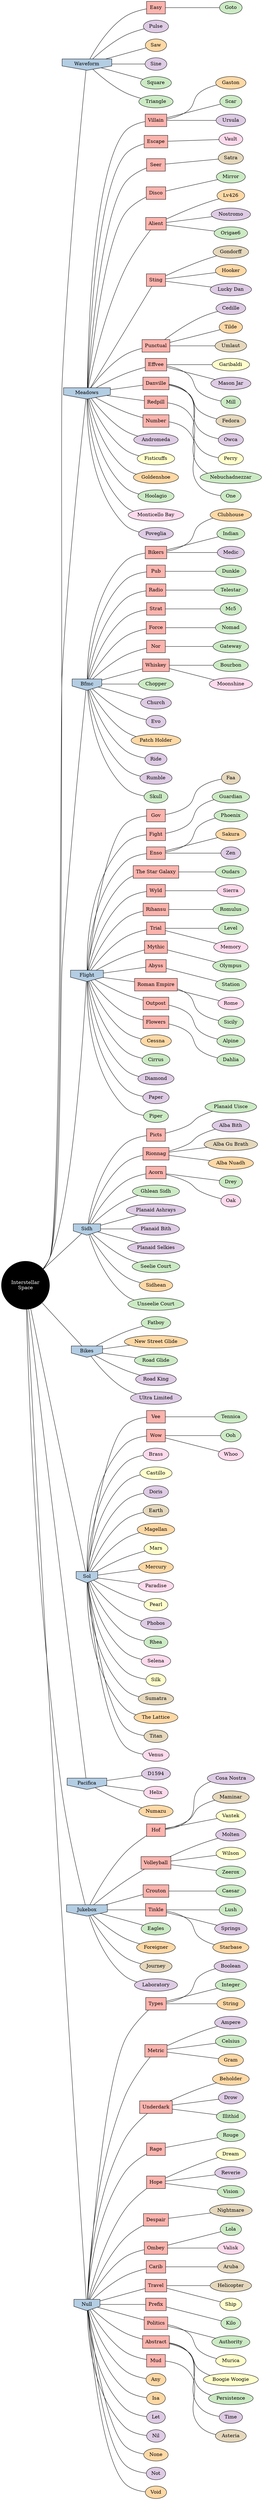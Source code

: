 digraph GALAXY {
	edge [arrowhead=none,arrowtail=none];
	splines = true;
	concentrate = true;
	overlap = false;
	dir = both;
	rankdir = LR;
	sep = .10;
	mindist = .2;

	isl [label="Interstellar\nSpace",color=black,fillcolor=black,fontcolor=white,style=filled,shape=circle];

	node [color=black,fillcolor="/pastel18/2",fontcolor=black,style=filled,shape=invhouse];
	isl -> { "Waveform"; "Meadows"; "Bfmc"; "Flight"; "Sidh"; "Bikes"; "Sol"; "Pacifica"; "Jukebox"; "Null"; }

	node [color=black, fillcolor="/pastel18/1", style=filled, shape=box];
	Waveform -> { "Easy"; }
	Meadows -> { "Villain"; "Escape"; "Seer"; "Disco"; "Alient"; "Sting"; "Punctual"; "Effvee"; "Danville"; "Redpill"; "Number"; }
	Bfmc -> { "Bikers"; "Pub"; "Radio"; "Strat"; "Force"; "Nor"; "Whiskey"; }
	Flight -> { "Gov"; "Fight"; "Enso"; "The Star Galaxy"; "Wyld"; "Rihansu"; "Trial"; "Mythic"; "Abyss"; "Roman Empire"; "Outpost"; "Flowers"; }
	Sidh -> { "Picts"; "Rionnag"; "Acorn"; }
	Bikes -> { }
	Sol -> { "Vee"; "Wow"; }
	Pacifica -> { }
	Jukebox -> { "Hof"; "Volleyball"; "Crouton"; "Tinkle"; }
	Null -> { "Types"; "Metric"; "Underdark"; "Rage"; "Hope"; "Despair"; "Ombey"; "Carib"; "Travel"; "Prefix"; "Politics"; "Abstract"; "Mud"; }

	node [color=black, style=filled, shape=ellipse];
	"Pulse" [fillcolor="/pastel18/4"];
	"Saw" [fillcolor="/pastel18/5"];
	"Sine" [fillcolor="/pastel18/4"];
	"Square" [fillcolor="/pastel18/3"];
	"Triangle" [fillcolor="/pastel18/3"];
	"Goto" [fillcolor="/pastel18/3"];
	"Andromeda" [fillcolor="/pastel18/4"];
	"Fisticuffs" [fillcolor="/pastel18/6"];
	"Goldenshoe" [fillcolor="/pastel18/5"];
	"Hoolagio" [fillcolor="/pastel18/3"];
	"Monticello Bay" [fillcolor="/pastel18/8"];
	"Poveglia" [fillcolor="/pastel18/4"];
	"Gaston" [fillcolor="/pastel18/5"];
	"Scar" [fillcolor="/pastel18/3"];
	"Ursula" [fillcolor="/pastel18/4"];
	"Vault" [fillcolor="/pastel18/8"];
	"Satra" [fillcolor="/pastel18/7"];
	"Mirror" [fillcolor="/pastel18/3"];
	"Lv426" [fillcolor="/pastel18/5"];
	"Nostromo" [fillcolor="/pastel18/4"];
	"Origae6" [fillcolor="/pastel18/3"];
	"Gondorff" [fillcolor="/pastel18/7"];
	"Hooker" [fillcolor="/pastel18/5"];
	"Lucky Dan" [fillcolor="/pastel18/4"];
	"Cedille" [fillcolor="/pastel18/4"];
	"Tilde" [fillcolor="/pastel18/5"];
	"Umlaut" [fillcolor="/pastel18/7"];
	"Garibaldi" [fillcolor="/pastel18/6"];
	"Mason Jar" [fillcolor="/pastel18/4"];
	"Mill" [fillcolor="/pastel18/3"];
	"Fedora" [fillcolor="/pastel18/7"];
	"Owca" [fillcolor="/pastel18/4"];
	"Perry" [fillcolor="/pastel18/6"];
	"Nebuchadnezzar" [fillcolor="/pastel18/3"];
	"One" [fillcolor="/pastel18/3"];
	"Chopper" [fillcolor="/pastel18/3"];
	"Church" [fillcolor="/pastel18/4"];
	"Evo" [fillcolor="/pastel18/4"];
	"Patch Holder" [fillcolor="/pastel18/5"];
	"Ride" [fillcolor="/pastel18/4"];
	"Rumble" [fillcolor="/pastel18/4"];
	"Skull" [fillcolor="/pastel18/3"];
	"Clubhouse" [fillcolor="/pastel18/5"];
	"Indian" [fillcolor="/pastel18/3"];
	"Medic" [fillcolor="/pastel18/4"];
	"Dunkle" [fillcolor="/pastel18/3"];
	"Telestar" [fillcolor="/pastel18/3"];
	"Mc5" [fillcolor="/pastel18/3"];
	"Nomad" [fillcolor="/pastel18/3"];
	"Gateway" [fillcolor="/pastel18/3"];
	"Bourbon" [fillcolor="/pastel18/3"];
	"Moonshine" [fillcolor="/pastel18/8"];
	"Cessna" [fillcolor="/pastel18/5"];
	"Cirrus" [fillcolor="/pastel18/3"];
	"Diamond" [fillcolor="/pastel18/4"];
	"Paper" [fillcolor="/pastel18/4"];
	"Piper" [fillcolor="/pastel18/3"];
	"Faa" [fillcolor="/pastel18/7"];
	"Guardian" [fillcolor="/pastel18/3"];
	"Phoenix" [fillcolor="/pastel18/3"];
	"Sakura" [fillcolor="/pastel18/5"];
	"Zen" [fillcolor="/pastel18/4"];
	"Oudars" [fillcolor="/pastel18/3"];
	"Sierra" [fillcolor="/pastel18/8"];
	"Romulus" [fillcolor="/pastel18/3"];
	"Level" [fillcolor="/pastel18/3"];
	"Memory" [fillcolor="/pastel18/8"];
	"Olympus" [fillcolor="/pastel18/3"];
	"Station" [fillcolor="/pastel18/3"];
	"Rome" [fillcolor="/pastel18/8"];
	"Sicily" [fillcolor="/pastel18/3"];
	"Alpine" [fillcolor="/pastel18/3"];
	"Dahlia" [fillcolor="/pastel18/3"];
	"Ghlean Sidh" [fillcolor="/pastel18/3"];
	"Planaid Ashrays" [fillcolor="/pastel18/4"];
	"Planaid Bith" [fillcolor="/pastel18/4"];
	"Planaid Selkies" [fillcolor="/pastel18/4"];
	"Seelie Court" [fillcolor="/pastel18/3"];
	"Sidhean" [fillcolor="/pastel18/5"];
	"Unseelie Court" [fillcolor="/pastel18/3"];
	"Planaid Uisce" [fillcolor="/pastel18/3"];
	"Alba Bith" [fillcolor="/pastel18/4"];
	"Alba Gu Brath" [fillcolor="/pastel18/7"];
	"Alba Nuadh" [fillcolor="/pastel18/5"];
	"Drey" [fillcolor="/pastel18/3"];
	"Oak" [fillcolor="/pastel18/8"];
	"Fatboy" [fillcolor="/pastel18/3"];
	"New Street Glide" [fillcolor="/pastel18/5"];
	"Road Glide" [fillcolor="/pastel18/3"];
	"Road King" [fillcolor="/pastel18/4"];
	"Ultra Limited" [fillcolor="/pastel18/4"];
	"Brass" [fillcolor="/pastel18/8"];
	"Castillo" [fillcolor="/pastel18/6"];
	"Doris" [fillcolor="/pastel18/4"];
	"Earth" [fillcolor="/pastel18/7"];
	"Magellan" [fillcolor="/pastel18/5"];
	"Mars" [fillcolor="/pastel18/6"];
	"Mercury" [fillcolor="/pastel18/5"];
	"Paradise" [fillcolor="/pastel18/8"];
	"Pearl" [fillcolor="/pastel18/6"];
	"Phobos" [fillcolor="/pastel18/4"];
	"Rhea" [fillcolor="/pastel18/3"];
	"Selena" [fillcolor="/pastel18/8"];
	"Silk" [fillcolor="/pastel18/6"];
	"Sumatra" [fillcolor="/pastel18/7"];
	"The Lattice" [fillcolor="/pastel18/5"];
	"Titan" [fillcolor="/pastel18/7"];
	"Venus" [fillcolor="/pastel18/8"];
	"Tennica" [fillcolor="/pastel18/3"];
	"Ooh" [fillcolor="/pastel18/3"];
	"Whoo" [fillcolor="/pastel18/8"];
	"D1594" [fillcolor="/pastel18/4"];
	"Helix" [fillcolor="/pastel18/8"];
	"Numazu" [fillcolor="/pastel18/5"];
	"Eagles" [fillcolor="/pastel18/3"];
	"Foreigner" [fillcolor="/pastel18/5"];
	"Journey" [fillcolor="/pastel18/7"];
	"Laboratory" [fillcolor="/pastel18/4"];
	"Cosa Nostra" [fillcolor="/pastel18/4"];
	"Maminar" [fillcolor="/pastel18/7"];
	"Vantek" [fillcolor="/pastel18/6"];
	"Molten" [fillcolor="/pastel18/4"];
	"Wilson" [fillcolor="/pastel18/6"];
	"Zeerox" [fillcolor="/pastel18/3"];
	"Caesar" [fillcolor="/pastel18/3"];
	"Lush" [fillcolor="/pastel18/3"];
	"Springs" [fillcolor="/pastel18/4"];
	"Starbase" [fillcolor="/pastel18/5"];
	"Any" [fillcolor="/pastel18/5"];
	"Isa" [fillcolor="/pastel18/5"];
	"Let" [fillcolor="/pastel18/4"];
	"Nil" [fillcolor="/pastel18/4"];
	"None" [fillcolor="/pastel18/5"];
	"Not" [fillcolor="/pastel18/4"];
	"Void" [fillcolor="/pastel18/5"];
	"Boolean" [fillcolor="/pastel18/4"];
	"Integer" [fillcolor="/pastel18/3"];
	"String" [fillcolor="/pastel18/5"];
	"Ampere" [fillcolor="/pastel18/4"];
	"Celsius" [fillcolor="/pastel18/3"];
	"Gram" [fillcolor="/pastel18/5"];
	"Beholder" [fillcolor="/pastel18/5"];
	"Drow" [fillcolor="/pastel18/4"];
	"Illithid" [fillcolor="/pastel18/3"];
	"Rouge" [fillcolor="/pastel18/3"];
	"Dream" [fillcolor="/pastel18/6"];
	"Reverie" [fillcolor="/pastel18/4"];
	"Vision" [fillcolor="/pastel18/3"];
	"Nightmare" [fillcolor="/pastel18/7"];
	"Lola" [fillcolor="/pastel18/3"];
	"Valisk" [fillcolor="/pastel18/8"];
	"Aruba" [fillcolor="/pastel18/7"];
	"Helicopter" [fillcolor="/pastel18/7"];
	"Ship" [fillcolor="/pastel18/6"];
	"Kilo" [fillcolor="/pastel18/3"];
	"Authority" [fillcolor="/pastel18/3"];
	"Murica" [fillcolor="/pastel18/6"];
	"Boogie Woogie" [fillcolor="/pastel18/6"];
	"Persistence" [fillcolor="/pastel18/3"];
	"Time" [fillcolor="/pastel18/4"];
	"Asteria" [fillcolor="/pastel18/7"];


	"Waveform" -> { "Pulse"; "Saw"; "Sine"; "Square"; "Triangle"; }
	"Easy" -> { "Goto"; }
	"Meadows" -> { "Andromeda"; "Fisticuffs"; "Goldenshoe"; "Hoolagio"; "Monticello Bay"; "Poveglia"; }
	"Villain" -> { "Gaston"; "Scar"; "Ursula"; }
	"Escape" -> { "Vault"; }
	"Seer" -> { "Satra"; }
	"Disco" -> { "Mirror"; }
	"Alient" -> { "Lv426"; "Nostromo"; "Origae6"; }
	"Sting" -> { "Gondorff"; "Hooker"; "Lucky Dan"; }
	"Punctual" -> { "Cedille"; "Tilde"; "Umlaut"; }
	"Effvee" -> { "Garibaldi"; "Mason Jar"; "Mill"; }
	"Danville" -> { "Fedora"; "Owca"; "Perry"; }
	"Redpill" -> { "Nebuchadnezzar"; }
	"Number" -> { "One"; }
	"Bfmc" -> { "Chopper"; "Church"; "Evo"; "Patch Holder"; "Ride"; "Rumble"; "Skull"; }
	"Bikers" -> { "Clubhouse"; "Indian"; "Medic"; }
	"Pub" -> { "Dunkle"; }
	"Radio" -> { "Telestar"; }
	"Strat" -> { "Mc5"; }
	"Force" -> { "Nomad"; }
	"Nor" -> { "Gateway"; }
	"Whiskey" -> { "Bourbon"; "Moonshine"; }
	"Flight" -> { "Cessna"; "Cirrus"; "Diamond"; "Paper"; "Piper"; }
	"Gov" -> { "Faa"; }
	"Fight" -> { "Guardian"; }
	"Enso" -> { "Phoenix"; "Sakura"; "Zen"; }
	"The Star Galaxy" -> { "Oudars"; }
	"Wyld" -> { "Sierra"; }
	"Rihansu" -> { "Romulus"; }
	"Trial" -> { "Level"; "Memory"; }
	"Mythic" -> { "Olympus"; }
	"Abyss" -> { "Station"; }
	"Roman Empire" -> { "Rome"; "Sicily"; }
	"Outpost" -> { "Alpine"; }
	"Flowers" -> { "Dahlia"; }
	"Sidh" -> { "Ghlean Sidh"; "Planaid Ashrays"; "Planaid Bith"; "Planaid Selkies"; "Seelie Court"; "Sidhean"; "Unseelie Court"; }
	"Picts" -> { "Planaid Uisce"; }
	"Rionnag" -> { "Alba Bith"; "Alba Gu Brath"; "Alba Nuadh"; }
	"Acorn" -> { "Drey"; "Oak"; }
	"Bikes" -> { "Fatboy"; "New Street Glide"; "Road Glide"; "Road King"; "Ultra Limited"; }
	"Sol" -> { "Brass"; "Castillo"; "Doris"; "Earth"; "Magellan"; "Mars"; "Mercury"; "Paradise"; "Pearl"; "Phobos"; "Rhea"; "Selena"; "Silk"; "Sumatra"; "The Lattice"; "Titan"; "Venus"; }
	"Vee" -> { "Tennica"; }
	"Wow" -> { "Ooh"; "Whoo"; }
	"Pacifica" -> { "D1594"; "Helix"; "Numazu"; }
	"Jukebox" -> { "Eagles"; "Foreigner"; "Journey"; "Laboratory"; }
	"Hof" -> { "Cosa Nostra"; "Maminar"; "Vantek"; }
	"Volleyball" -> { "Molten"; "Wilson"; "Zeerox"; }
	"Crouton" -> { "Caesar"; }
	"Tinkle" -> { "Lush"; "Springs"; "Starbase"; }
	"Null" -> { "Any"; "Isa"; "Let"; "Nil"; "None"; "Not"; "Void"; }
	"Types" -> { "Boolean"; "Integer"; "String"; }
	"Metric" -> { "Ampere"; "Celsius"; "Gram"; }
	"Underdark" -> { "Beholder"; "Drow"; "Illithid"; }
	"Rage" -> { "Rouge"; }
	"Hope" -> { "Dream"; "Reverie"; "Vision"; }
	"Despair" -> { "Nightmare"; }
	"Ombey" -> { "Lola"; "Valisk"; }
	"Carib" -> { "Aruba"; }
	"Travel" -> { "Helicopter"; "Ship"; }
	"Prefix" -> { "Kilo"; }
	"Politics" -> { "Authority"; "Murica"; }
	"Abstract" -> { "Boogie Woogie"; "Persistence"; "Time"; }
	"Mud" -> { "Asteria"; }
	subgraph {
		node [color=black,fontcolor=black,style=invis];
		Cartel [fillcolor="/pastel18/2",shape=invhouse];
	}
}

